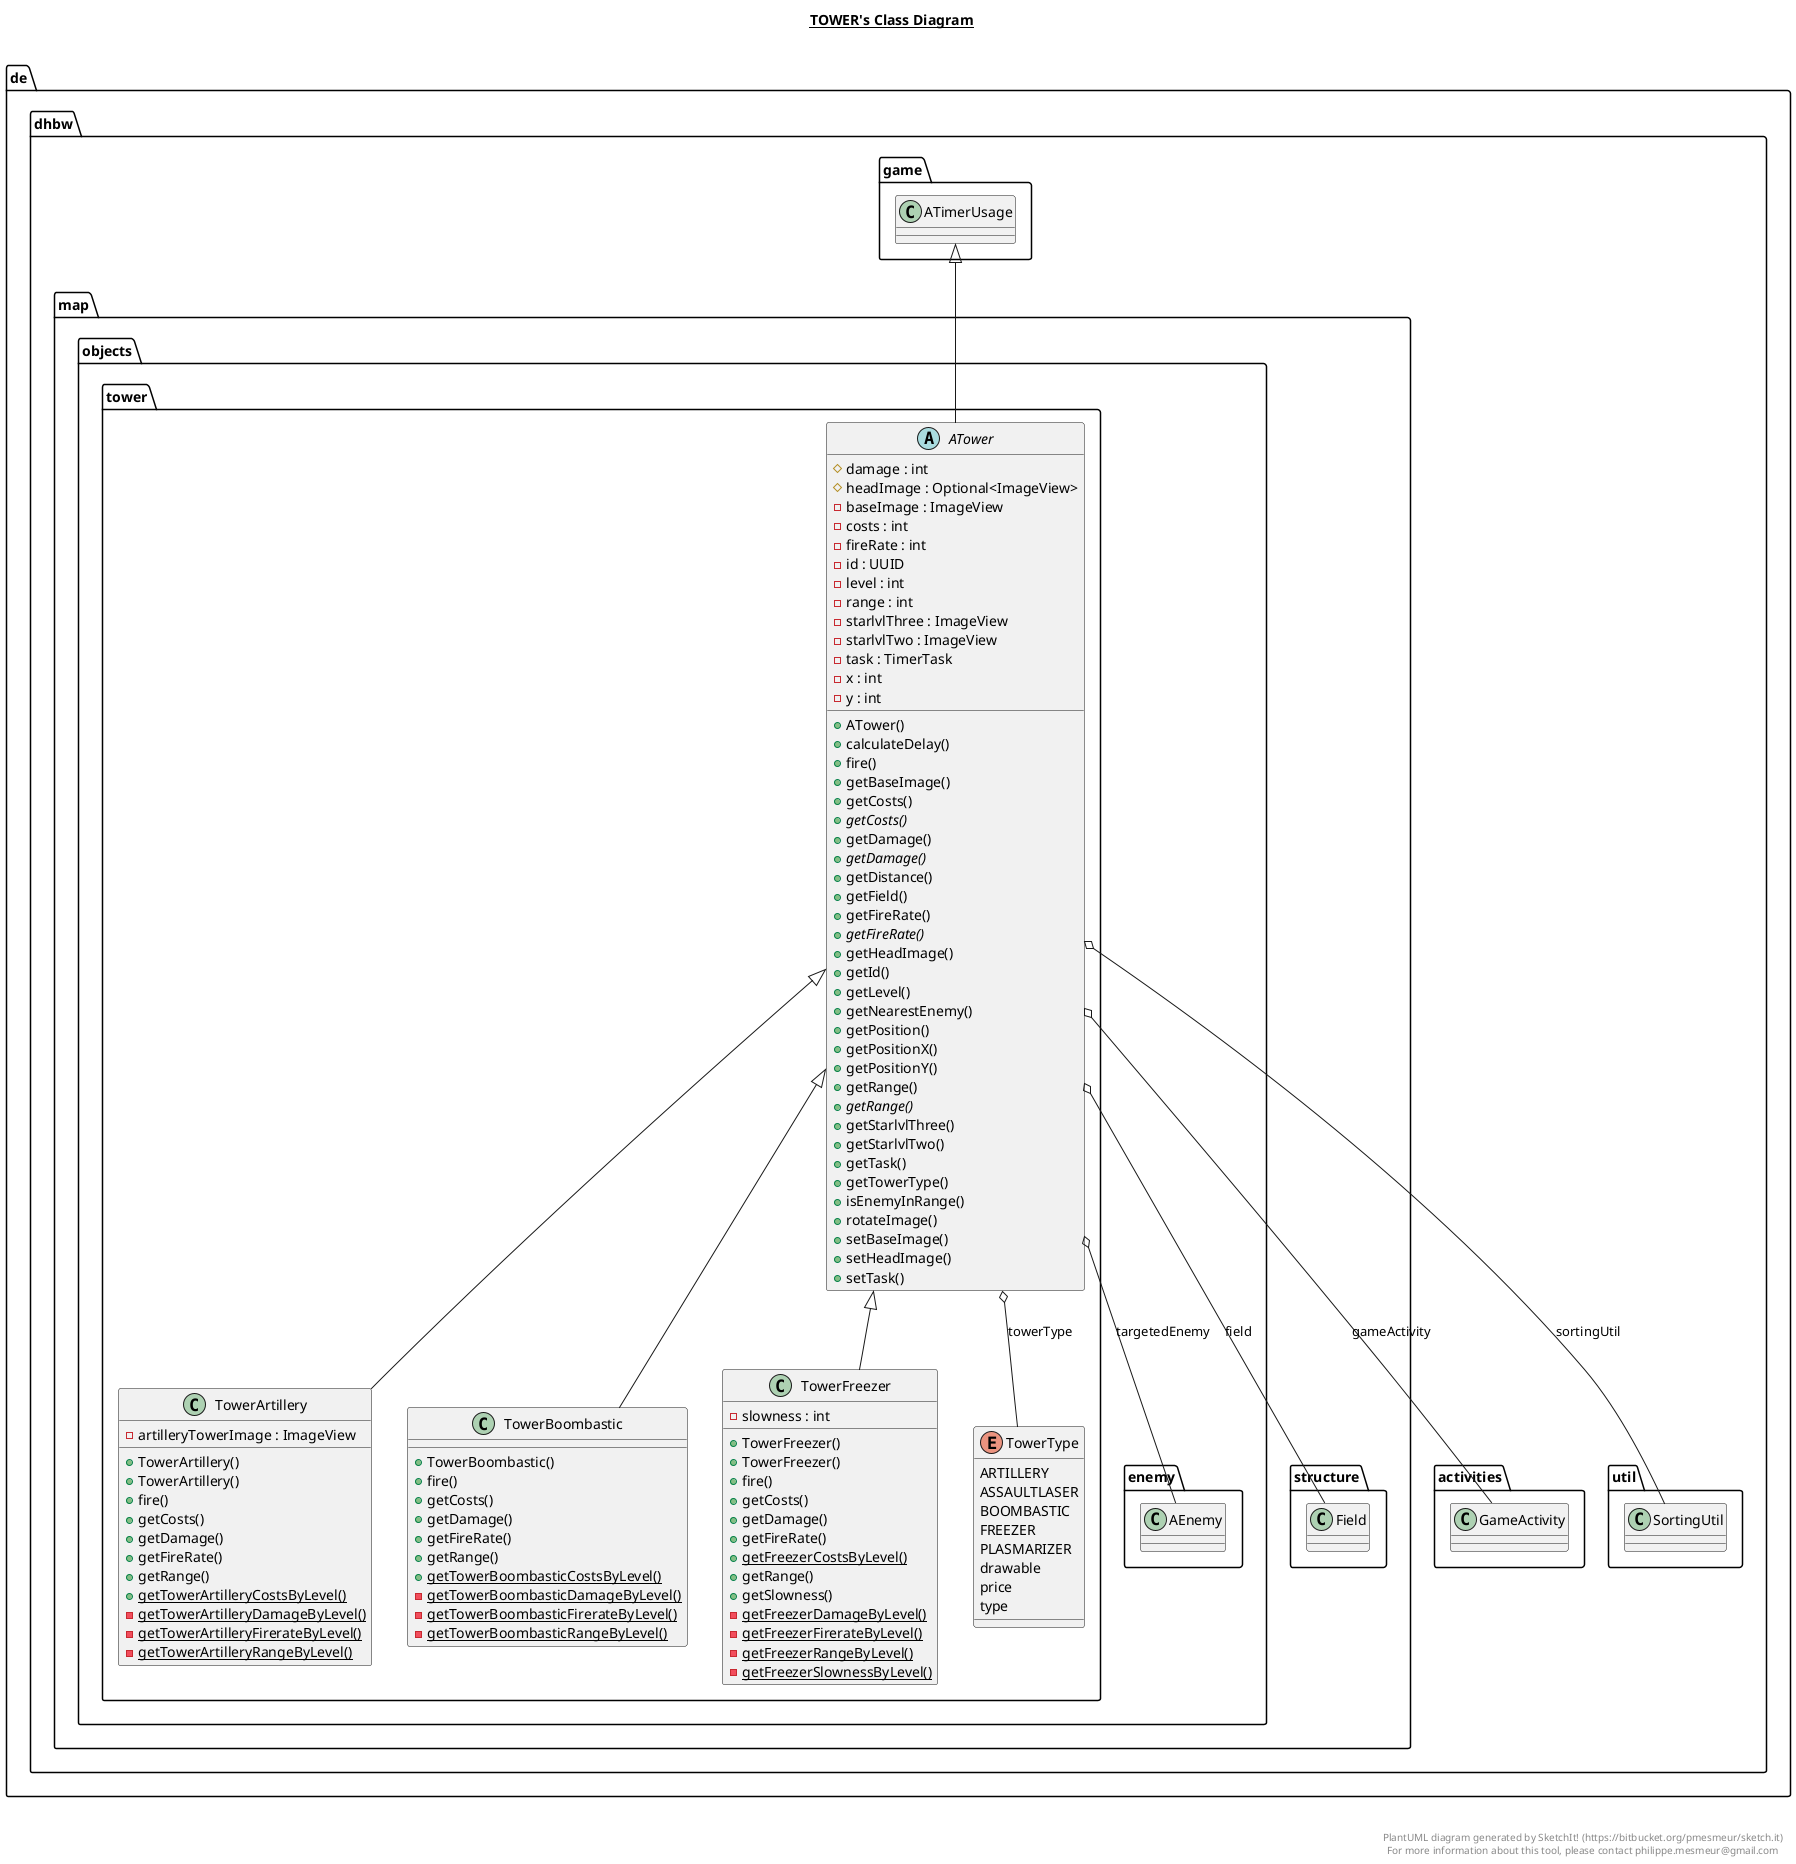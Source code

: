 @startuml

title __TOWER's Class Diagram__\n

  namespace de.dhbw {
    namespace map.objects.tower {
      abstract class de.dhbw.map.objects.tower.ATower {
          # damage : int
          # headImage : Optional<ImageView>
          - baseImage : ImageView
          - costs : int
          - fireRate : int
          - id : UUID
          - level : int
          - range : int
          - starlvlThree : ImageView
          - starlvlTwo : ImageView
          - task : TimerTask
          - x : int
          - y : int
          + ATower()
          + calculateDelay()
          + fire()
          + getBaseImage()
          + getCosts()
          {abstract} + getCosts()
          + getDamage()
          {abstract} + getDamage()
          + getDistance()
          + getField()
          + getFireRate()
          {abstract} + getFireRate()
          + getHeadImage()
          + getId()
          + getLevel()
          + getNearestEnemy()
          + getPosition()
          + getPositionX()
          + getPositionY()
          + getRange()
          {abstract} + getRange()
          + getStarlvlThree()
          + getStarlvlTwo()
          + getTask()
          + getTowerType()
          + isEnemyInRange()
          + rotateImage()
          + setBaseImage()
          + setHeadImage()
          + setTask()
      }
    }
  }
  

  namespace de.dhbw {
    namespace map.objects.tower {
      class de.dhbw.map.objects.tower.TowerArtillery {
          - artilleryTowerImage : ImageView
          + TowerArtillery()
          + TowerArtillery()
          + fire()
          + getCosts()
          + getDamage()
          + getFireRate()
          + getRange()
          {static} + getTowerArtilleryCostsByLevel()
          {static} - getTowerArtilleryDamageByLevel()
          {static} - getTowerArtilleryFirerateByLevel()
          {static} - getTowerArtilleryRangeByLevel()
      }
    }
  }
  

  namespace de.dhbw {
    namespace map.objects.tower {
      class de.dhbw.map.objects.tower.TowerBoombastic {
          + TowerBoombastic()
          + fire()
          + getCosts()
          + getDamage()
          + getFireRate()
          + getRange()
          {static} + getTowerBoombasticCostsByLevel()
          {static} - getTowerBoombasticDamageByLevel()
          {static} - getTowerBoombasticFirerateByLevel()
          {static} - getTowerBoombasticRangeByLevel()
      }
    }
  }
  

  namespace de.dhbw {
    namespace map.objects.tower {
      class de.dhbw.map.objects.tower.TowerFreezer {
          - slowness : int
          + TowerFreezer()
          + TowerFreezer()
          + fire()
          + getCosts()
          + getDamage()
          + getFireRate()
          {static} + getFreezerCostsByLevel()
          + getRange()
          + getSlowness()
          {static} - getFreezerDamageByLevel()
          {static} - getFreezerFirerateByLevel()
          {static} - getFreezerRangeByLevel()
          {static} - getFreezerSlownessByLevel()
      }
    }
  }
  

  namespace de.dhbw {
    namespace map.objects.tower {
      enum TowerType {
        ARTILLERY
        ASSAULTLASER
        BOOMBASTIC
        FREEZER
        PLASMARIZER
        drawable
        price
        type
      }
    }
  }
  

  de.dhbw.map.objects.tower.ATower -up-|> de.dhbw.game.ATimerUsage
  de.dhbw.map.objects.tower.ATower o-- de.dhbw.activities.GameActivity : gameActivity
  de.dhbw.map.objects.tower.ATower o-- de.dhbw.map.objects.enemy.AEnemy : targetedEnemy
  de.dhbw.map.objects.tower.ATower o-- de.dhbw.map.structure.Field : field
  de.dhbw.map.objects.tower.ATower o-- de.dhbw.util.SortingUtil : sortingUtil
  de.dhbw.map.objects.tower.ATower o-- de.dhbw.map.objects.tower.TowerType : towerType
  de.dhbw.map.objects.tower.TowerArtillery -up-|> de.dhbw.map.objects.tower.ATower
  de.dhbw.map.objects.tower.TowerBoombastic -up-|> de.dhbw.map.objects.tower.ATower
  de.dhbw.map.objects.tower.TowerFreezer -up-|> de.dhbw.map.objects.tower.ATower


right footer


PlantUML diagram generated by SketchIt! (https://bitbucket.org/pmesmeur/sketch.it)
For more information about this tool, please contact philippe.mesmeur@gmail.com
endfooter

@enduml
